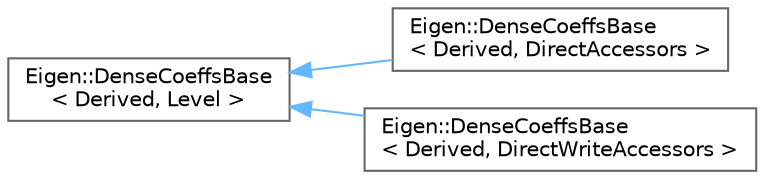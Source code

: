 digraph "Graphical Class Hierarchy"
{
 // LATEX_PDF_SIZE
  bgcolor="transparent";
  edge [fontname=Helvetica,fontsize=10,labelfontname=Helvetica,labelfontsize=10];
  node [fontname=Helvetica,fontsize=10,shape=box,height=0.2,width=0.4];
  rankdir="LR";
  Node0 [id="Node000000",label="Eigen::DenseCoeffsBase\l\< Derived, Level \>",height=0.2,width=0.4,color="grey40", fillcolor="white", style="filled",URL="$classEigen_1_1DenseCoeffsBase.html",tooltip=" "];
  Node0 -> Node1 [id="edge461_Node000000_Node000001",dir="back",color="steelblue1",style="solid",tooltip=" "];
  Node1 [id="Node000001",label="Eigen::DenseCoeffsBase\l\< Derived, DirectAccessors \>",height=0.2,width=0.4,color="grey40", fillcolor="white", style="filled",URL="$classEigen_1_1DenseCoeffsBase_3_01Derived_00_01DirectAccessors_01_4.html",tooltip="Base class providing direct read-only coefficient access to matrices and arrays."];
  Node0 -> Node2 [id="edge462_Node000000_Node000002",dir="back",color="steelblue1",style="solid",tooltip=" "];
  Node2 [id="Node000002",label="Eigen::DenseCoeffsBase\l\< Derived, DirectWriteAccessors \>",height=0.2,width=0.4,color="grey40", fillcolor="white", style="filled",URL="$classEigen_1_1DenseCoeffsBase_3_01Derived_00_01DirectWriteAccessors_01_4.html",tooltip="Base class providing direct read/write coefficient access to matrices and arrays."];
}
